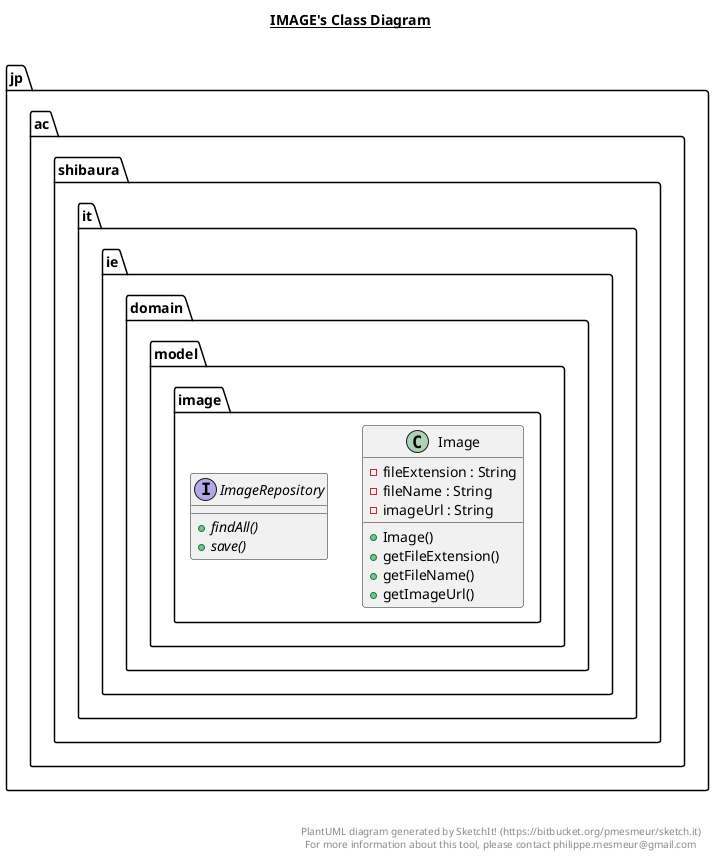 @startuml

title __IMAGE's Class Diagram__\n

  namespace jp.ac.shibaura.it.ie {
    namespace domain.model.image {
      class jp.ac.shibaura.it.ie.domain.model.image.Image {
          - fileExtension : String
          - fileName : String
          - imageUrl : String
          + Image()
          + getFileExtension()
          + getFileName()
          + getImageUrl()
      }
    }
  }
  

  namespace jp.ac.shibaura.it.ie {
    namespace domain.model.image {
      interface jp.ac.shibaura.it.ie.domain.model.image.ImageRepository {
          {abstract} + findAll()
          {abstract} + save()
      }
    }
  }
  



right footer


PlantUML diagram generated by SketchIt! (https://bitbucket.org/pmesmeur/sketch.it)
For more information about this tool, please contact philippe.mesmeur@gmail.com
endfooter

@enduml
